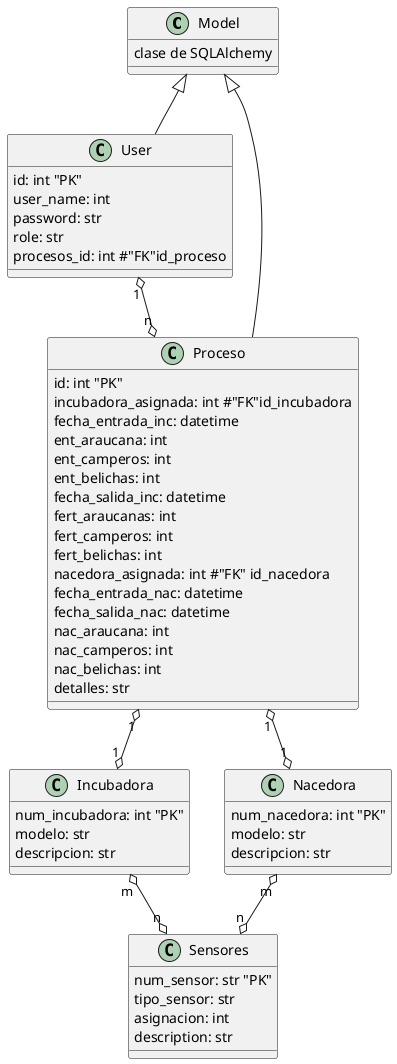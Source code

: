 @startuml Diagram de Clases
class Model {
 clase de SQLAlchemy
}

class User {
    id: int "PK"
    user_name: int
    password: str 
    role: str
    procesos_id: int #"FK"id_proceso
}

class Proceso {
    id: int "PK"
    incubadora_asignada: int #"FK"id_incubadora
    fecha_entrada_inc: datetime 
    ent_araucana: int
    ent_camperos: int 
    ent_belichas: int 
    fecha_salida_inc: datetime 
    fert_araucanas: int 
    fert_camperos: int 
    fert_belichas: int 
    nacedora_asignada: int #"FK" id_nacedora
    fecha_entrada_nac: datetime 
    fecha_salida_nac: datetime
    nac_araucana: int 
    nac_camperos: int 
    nac_belichas: int 
    detalles: str 

}

class Incubadora {
    num_incubadora: int "PK"
    modelo: str 
    descripcion: str
}

class Nacedora {
    num_nacedora: int "PK"
    modelo: str 
    descripcion: str
}

class Sensores {
    num_sensor: str "PK"
    tipo_sensor: str
    asignacion: int
    description: str
}

Model <|-- User
Model <|-- Proceso
User "1" o--o "n" Proceso

Proceso "1" o--o "1" Incubadora
Incubadora "m" o--o "n" Sensores

Proceso "1" o--o "1" Nacedora
Nacedora "m" o--o "n" Sensores

@enduml